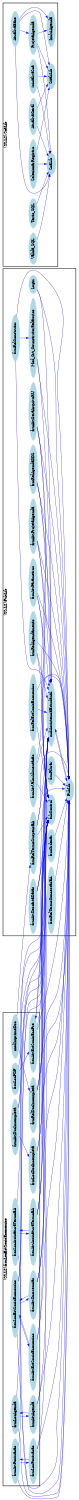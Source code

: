 /* ------------------------------------------------------------ */
/* created with bunch v3 */
/* Objective Function value = 1.0*/
/* ------------------------------------------------------------ */

digraph G {
size= "10,10";
rotate = 90;
subgraph cluster0 {
label = "(SS-L2):FubLib";
color = black;
style = bold;

"mdiAssistenciaEstudantil"[label="mdiAssistenciaEstudantil",shape=ellipse,color=lightblue,fontcolor=black,style=filled];
"Login"[label="Login",shape=ellipse,color=lightblue,fontcolor=black,style=filled];
"frmRelTermoSuspensBA"[label="frmRelTermoSuspensBA",shape=ellipse,color=lightblue,fontcolor=black,style=filled];
"frmAtzParametros"[label="frmAtzParametros",shape=ellipse,color=lightblue,fontcolor=black,style=filled];
"frmRelAgendamento"[label="frmRelAgendamento",shape=ellipse,color=lightblue,fontcolor=black,style=filled];
"frmRelEstSocioEconomico"[label="frmRelEstSocioEconomico",shape=ellipse,color=lightblue,fontcolor=black,style=filled];
"frmAtzDescartaDatas"[label="frmAtzDescartaDatas",shape=ellipse,color=lightblue,fontcolor=black,style=filled];
"frmAtzGeraArquivoRU"[label="frmAtzGeraArquivoRU",shape=ellipse,color=lightblue,fontcolor=black,style=filled];
"frmRelAgendaDDS"[label="frmRelAgendaDDS",shape=ellipse,color=lightblue,fontcolor=black,style=filled];
"frmAtzProjetaAgenda"[label="frmAtzProjetaAgenda",shape=ellipse,color=lightblue,fontcolor=black,style=filled];
"fubControl"[label="fubControl",shape=ellipse,color=lightblue,fontcolor=black,style=filled];
"FubLib"[label="FubLib",shape=ellipse,color=lightblue,fontcolor=black,style=filled];
"frmFiltrar"[label="frmFiltrar",shape=ellipse,color=lightblue,fontcolor=black,style=filled];
"frmAtzValorAlimentacao"[label="frmAtzValorAlimentacao",shape=ellipse,color=lightblue,fontcolor=black,style=filled];
"frmOrdenar"[label="frmOrdenar",shape=ellipse,color=lightblue,fontcolor=black,style=filled];
"frmRelTermoConcessaoBA"[label="frmRelTermoConcessaoBA",shape=ellipse,color=lightblue,fontcolor=black,style=filled];
"frmRelConstrutor"[label="frmRelConstrutor",shape=ellipse,color=lightblue,fontcolor=black,style=filled];
"Mod_Crt_CounstrutorRelatorios"[label="Mod_Crt_CounstrutorRelatorios",shape=ellipse,color=lightblue,fontcolor=black,style=filled];
}
subgraph cluster1 {
label = "(SS-L2):frmLocEstSocioEconomico";
color = black;
style = bold;

"frmAtzPontuacao"[label="frmAtzPontuacao",shape=ellipse,color=lightblue,fontcolor=black,style=filled];
"frmLocPontuacao"[label="frmLocPontuacao",shape=ellipse,color=lightblue,fontcolor=black,style=filled];
"frmAtzEstSocioEcoPre"[label="frmAtzEstSocioEcoPre",shape=ellipse,color=lightblue,fontcolor=black,style=filled];
"frmLocPDF"[label="frmLocPDF",shape=ellipse,color=lightblue,fontcolor=black,style=filled];
"frmLocAssinaturaTermoBA"[label="frmLocAssinaturaTermoBA",shape=ellipse,color=lightblue,fontcolor=black,style=filled];
"frmAtzAssinaturaTermoBA"[label="frmAtzAssinaturaTermoBA",shape=ellipse,color=lightblue,fontcolor=black,style=filled];
"frmLocAgenda"[label="frmLocAgenda",shape=ellipse,color=lightblue,fontcolor=black,style=filled];
"frmAtzAgenda"[label="frmAtzAgenda",shape=ellipse,color=lightblue,fontcolor=black,style=filled];
"modImprimeDoc"[label="modImprimeDoc",shape=ellipse,color=lightblue,fontcolor=black,style=filled];
"frmRelDocIncompleta"[label="frmRelDocIncompleta",shape=ellipse,color=lightblue,fontcolor=black,style=filled];
"frmLocDocIncompleta"[label="frmLocDocIncompleta",shape=ellipse,color=lightblue,fontcolor=black,style=filled];
"frmAtzDocIncompleta"[label="frmAtzDocIncompleta",shape=ellipse,color=lightblue,fontcolor=black,style=filled];
"frmLocEstSocioEconomico"[label="frmLocEstSocioEconomico",shape=ellipse,color=lightblue,fontcolor=black,style=filled];
"frmAtzEstSocioEconomico"[label="frmAtzEstSocioEconomico",shape=ellipse,color=lightblue,fontcolor=black,style=filled];
"frmAtzOcorrencias"[label="frmAtzOcorrencias",shape=ellipse,color=lightblue,fontcolor=black,style=filled];
}
subgraph cluster2 {
label = "(SS-L2):ScaLib";
color = black;
style = bold;

"ProjetaAgenda"[label="ProjetaAgenda",shape=ellipse,color=lightblue,fontcolor=black,style=filled];
"AtualizaBase"[label="AtualizaBase",shape=ellipse,color=lightblue,fontcolor=black,style=filled];
"IncluiAgenda"[label="IncluiAgenda",shape=ellipse,color=lightblue,fontcolor=black,style=filled];
"ScaLib"[label="ScaLib",shape=ellipse,color=lightblue,fontcolor=black,style=filled];
"AtualizaGeral"[label="AtualizaGeral",shape=ellipse,color=lightblue,fontcolor=black,style=filled];
"SelecionarRegistro"[label="SelecionarRegistro",shape=ellipse,color=lightblue,fontcolor=black,style=filled];
"Texto_SQL"[label="Texto_SQL",shape=ellipse,color=lightblue,fontcolor=black,style=filled];
"Valida_SQL"[label="Valida_SQL",shape=ellipse,color=lightblue,fontcolor=black,style=filled];
"SitabLib"[label="SitabLib",shape=ellipse,color=lightblue,fontcolor=black,style=filled];
"inicializaSca"[label="inicializaSca",shape=ellipse,color=lightblue,fontcolor=black,style=filled];
}
"frmRelAgendamento" -> "mdiAssistenciaEstudantil" [color=blue,font=6];
"frmRelAgendamento" -> "FubLib" [color=blue,font=6];
"frmRelAgendamento" -> "fubControl" [color=blue,font=6];
"frmLocAssinaturaTermoBA" -> "frmAtzAssinaturaTermoBA" [color=blue,font=6];
"frmLocAssinaturaTermoBA" -> "FubLib" [color=blue,font=6];
"frmLocAssinaturaTermoBA" -> "fubControl" [color=blue,font=6];
"frmLocAgenda" -> "frmAtzAgenda" [color=blue,font=6];
"frmLocAgenda" -> "FubLib" [color=blue,font=6];
"frmLocAgenda" -> "fubControl" [color=blue,font=6];
"Valida_SQL" -> "ScaLib" [color=blue,font=6];
"frmRelDocIncompleta" -> "mdiAssistenciaEstudantil" [color=blue,font=6];
"frmRelDocIncompleta" -> "FubLib" [color=blue,font=6];
"frmRelDocIncompleta" -> "fubControl" [color=blue,font=6];
"modImprimeDoc" -> "frmRelTermoSuspensBA" [color=blue,font=6];
"modImprimeDoc" -> "frmRelDocIncompleta" [color=blue,font=6];
"frmAtzDocIncompleta" -> "mdiAssistenciaEstudantil" [color=blue,font=6];
"frmAtzDocIncompleta" -> "fubControl" [color=blue,font=6];
"frmAtzDocIncompleta" -> "frmLocDocIncompleta" [color=blue,font=6];
"FubLib" -> "mdiAssistenciaEstudantil" [color=blue,font=6];
"frmRelConstrutor" -> "mdiAssistenciaEstudantil" [color=blue,font=6];
"frmRelConstrutor" -> "FubLib" [color=blue,font=6];
"frmRelConstrutor" -> "Mod_Crt_CounstrutorRelatorios" [color=blue,font=6];
"frmAtzAssinaturaTermoBA" -> "mdiAssistenciaEstudantil" [color=blue,font=6];
"frmAtzAssinaturaTermoBA" -> "FubLib" [color=blue,font=6];
"frmAtzAssinaturaTermoBA" -> "fubControl" [color=blue,font=6];
"frmAtzAssinaturaTermoBA" -> "frmLocAssinaturaTermoBA" [color=blue,font=6];
"frmAtzOcorrencias" -> "mdiAssistenciaEstudantil" [color=blue,font=6];
"frmAtzOcorrencias" -> "FubLib" [color=blue,font=6];
"frmAtzOcorrencias" -> "fubControl" [color=blue,font=6];
"frmAtzOcorrencias" -> "frmLocEstSocioEconomico" [color=blue,font=6];
"frmAtzParametros" -> "mdiAssistenciaEstudantil" [color=blue,font=6];
"frmAtzParametros" -> "FubLib" [color=blue,font=6];
"frmAtzParametros" -> "fubControl" [color=blue,font=6];
"frmLocPontuacao" -> "FubLib" [color=blue,font=6];
"frmLocPontuacao" -> "fubControl" [color=blue,font=6];
"frmLocPontuacao" -> "frmAtzPontuacao" [color=blue,font=6];
"frmAtzPontuacao" -> "FubLib" [color=blue,font=6];
"frmAtzPontuacao" -> "fubControl" [color=blue,font=6];
"frmAtzPontuacao" -> "frmLocPontuacao" [color=blue,font=6];
"SelecionarRegistro" -> "SitabLib" [color=blue,font=6];
"SelecionarRegistro" -> "ScaLib" [color=blue,font=6];
"Login" -> "mdiAssistenciaEstudantil" [color=blue,font=6];
"Login" -> "FubLib" [color=blue,font=6];
"frmAtzEstSocioEcoPre" -> "mdiAssistenciaEstudantil" [color=blue,font=6];
"frmAtzEstSocioEcoPre" -> "FubLib" [color=blue,font=6];
"frmAtzEstSocioEcoPre" -> "fubControl" [color=blue,font=6];
"frmAtzDescartaDatas" -> "mdiAssistenciaEstudantil" [color=blue,font=6];
"frmAtzDescartaDatas" -> "FubLib" [color=blue,font=6];
"frmAtzDescartaDatas" -> "fubControl" [color=blue,font=6];
"frmLocEstSocioEconomico" -> "frmAtzEstSocioEconomico" [color=blue,font=6];
"frmLocEstSocioEconomico" -> "mdiAssistenciaEstudantil" [color=blue,font=6];
"frmLocEstSocioEconomico" -> "FubLib" [color=blue,font=6];
"frmLocEstSocioEconomico" -> "fubControl" [color=blue,font=6];
"frmLocEstSocioEconomico" -> "frmAtzOcorrencias" [color=blue,font=6];
"inicializaSca" -> "SitabLib" [color=blue,font=6];
"inicializaSca" -> "ScaLib" [color=blue,font=6];
"frmRelTermoConcessaoBA" -> "FubLib" [color=blue,font=6];
"frmAtzValorAlimentacao" -> "mdiAssistenciaEstudantil" [color=blue,font=6];
"frmAtzValorAlimentacao" -> "FubLib" [color=blue,font=6];
"frmAtzValorAlimentacao" -> "fubControl" [color=blue,font=6];
"frmRelTermoSuspensBA" -> "mdiAssistenciaEstudantil" [color=blue,font=6];
"frmRelTermoSuspensBA" -> "FubLib" [color=blue,font=6];
"frmRelTermoSuspensBA" -> "fubControl" [color=blue,font=6];
"Texto_SQL" -> "ScaLib" [color=blue,font=6];
"frmFiltrar" -> "FubLib" [color=blue,font=6];
"frmAtzEstSocioEconomico" -> "FubLib" [color=blue,font=6];
"frmAtzEstSocioEconomico" -> "fubControl" [color=blue,font=6];
"frmAtzEstSocioEconomico" -> "frmLocEstSocioEconomico" [color=blue,font=6];
"frmAtzGeraArquivoRU" -> "mdiAssistenciaEstudantil" [color=blue,font=6];
"frmAtzGeraArquivoRU" -> "FubLib" [color=blue,font=6];
"frmAtzGeraArquivoRU" -> "fubControl" [color=blue,font=6];
"AtualizaBase" -> "IncluiAgenda" [color=blue,font=6];
"AtualizaBase" -> "SitabLib" [color=blue,font=6];
"AtualizaBase" -> "ScaLib" [color=blue,font=6];
"AtualizaBase" -> "ProjetaAgenda" [color=blue,font=6];
"mdiAssistenciaEstudantil" -> "FubLib" [color=blue,font=6];
"mdiAssistenciaEstudantil" -> "frmAtzEstSocioEcoPre" [color=blue,font=6];
"ProjetaAgenda" -> "IncluiAgenda" [color=blue,font=6];
"ProjetaAgenda" -> "SitabLib" [color=blue,font=6];
"ProjetaAgenda" -> "ScaLib" [color=blue,font=6];
"frmOrdenar" -> "FubLib" [color=blue,font=6];
"frmAtzAgenda" -> "FubLib" [color=blue,font=6];
"frmAtzAgenda" -> "fubControl" [color=blue,font=6];
"frmAtzAgenda" -> "frmLocAgenda" [color=blue,font=6];
"frmAtzProjetaAgenda" -> "mdiAssistenciaEstudantil" [color=blue,font=6];
"frmAtzProjetaAgenda" -> "FubLib" [color=blue,font=6];
"frmAtzProjetaAgenda" -> "fubControl" [color=blue,font=6];
"frmLocPDF" -> "mdiAssistenciaEstudantil" [color=blue,font=6];
"frmLocPDF" -> "frmAtzEstSocioEcoPre" [color=blue,font=6];
"AtualizaGeral" -> "SitabLib" [color=blue,font=6];
"AtualizaGeral" -> "ScaLib" [color=blue,font=6];
"frmRelAgendaDDS" -> "mdiAssistenciaEstudantil" [color=blue,font=6];
"frmRelAgendaDDS" -> "FubLib" [color=blue,font=6];
"frmRelAgendaDDS" -> "fubControl" [color=blue,font=6];
"frmLocDocIncompleta" -> "FubLib" [color=blue,font=6];
"frmLocDocIncompleta" -> "fubControl" [color=blue,font=6];
"Mod_Crt_CounstrutorRelatorios" -> "mdiAssistenciaEstudantil" [color=blue,font=6];
"Mod_Crt_CounstrutorRelatorios" -> "FubLib" [color=blue,font=6];
"frmRelEstSocioEconomico" -> "mdiAssistenciaEstudantil" [color=blue,font=6];
"frmRelEstSocioEconomico" -> "FubLib" [color=blue,font=6];
"frmRelEstSocioEconomico" -> "fubControl" [color=blue,font=6];
}
